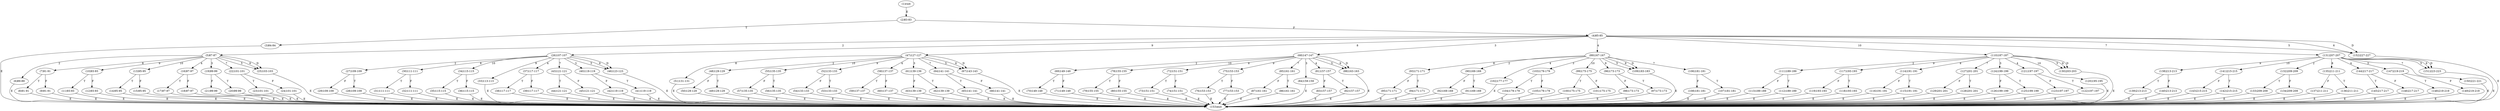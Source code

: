 digraph "" { 
1[ label="(1)root"];
2[ label="(2)83-83"];
3[ label="(3)84-84"];
4[ label="(4)85-85"];
5[ label="(5)87-87"];
6[ label="(6)89-89"];
7[ label="(7)91-91"];
8[ label="(8)91-91"];
9[ label="(9)91-91"];
10[ label="(10)93-93"];
11[ label="(11)93-93"];
12[ label="(12)93-93"];
13[ label="(13)95-95"];
14[ label="(14)95-95"];
15[ label="(15)95-95"];
17[ label="(17)97-97"];
16[ label="(16)97-97"];
19[ label="(19)99-99"];
18[ label="(18)97-97"];
21[ label="(21)99-99"];
20[ label="(20)99-99"];
23[ label="(23)101-101"];
22[ label="(22)101-101"];
25[ label="(25)103-103"];
24[ label="(24)101-101"];
27[ label="(27)109-109"];
26[ label="(26)107-107"];
29[ label="(29)109-109"];
28[ label="(28)109-109"];
31[ label="(31)111-111"];
30[ label="(30)111-111"];
34[ label="(34)115-115"];
35[ label="(35)115-115"];
32[ label="(32)111-111"];
33[ label="(33)113-113"];
38[ label="(38)117-117"];
39[ label="(39)117-117"];
36[ label="(36)115-115"];
37[ label="(37)117-117"];
42[ label="(42)119-119"];
43[ label="(43)121-121"];
40[ label="(40)119-119"];
41[ label="(41)119-119"];
46[ label="(46)123-123"];
47[ label="(47)127-127"];
44[ label="(44)121-121"];
45[ label="(45)121-121"];
51[ label="(51)131-131"];
50[ label="(50)129-129"];
49[ label="(49)129-129"];
48[ label="(48)129-129"];
55[ label="(55)135-135"];
54[ label="(54)133-133"];
53[ label="(53)133-133"];
52[ label="(52)133-133"];
59[ label="(59)137-137"];
58[ label="(58)137-137"];
57[ label="(57)135-135"];
56[ label="(56)135-135"];
63[ label="(63)139-139"];
62[ label="(62)139-139"];
61[ label="(61)139-139"];
60[ label="(60)137-137"];
68[ label="(68)147-147"];
69[ label="(69)149-149"];
70[ label="(70)149-149"];
71[ label="(71)149-149"];
64[ label="(64)141-141"];
65[ label="(65)141-141"];
66[ label="(66)141-141"];
67[ label="(67)143-143"];
76[ label="(76)153-153"];
77[ label="(77)153-153"];
78[ label="(78)155-155"];
79[ label="(79)155-155"];
72[ label="(72)151-151"];
73[ label="(73)151-151"];
74[ label="(74)151-151"];
75[ label="(75)153-153"];
85[ label="(85)161-161"];
84[ label="(84)159-159"];
87[ label="(87)161-161"];
86[ label="(86)161-161"];
81[ label="(81)157-157"];
80[ label="(80)155-155"];
83[ label="(83)157-157"];
82[ label="(82)157-157"];
93[ label="(93)171-171"];
92[ label="(92)169-169"];
95[ label="(95)171-171"];
94[ label="(94)171-171"];
89[ label="(89)167-167"];
88[ label="(88)163-163"];
91[ label="(91)169-169"];
90[ label="(90)169-169"];
102[ label="(102)177-177"];
103[ label="(103)179-179"];
100[ label="(100)175-175"];
101[ label="(101)175-175"];
98[ label="(98)173-173"];
99[ label="(99)175-175"];
96[ label="(96)173-173"];
97[ label="(97)173-173"];
110[ label="(110)187-187"];
111[ label="(111)189-189"];
108[ label="(108)181-181"];
109[ label="(109)183-183"];
106[ label="(106)181-181"];
107[ label="(107)181-181"];
104[ label="(104)179-179"];
105[ label="(105)179-179"];
119[ label="(119)193-193"];
118[ label="(118)193-193"];
117[ label="(117)193-193"];
116[ label="(116)191-191"];
115[ label="(115)191-191"];
114[ label="(114)191-191"];
113[ label="(113)189-189"];
112[ label="(112)189-189"];
127[ label="(127)201-201"];
126[ label="(126)199-199"];
125[ label="(125)199-199"];
124[ label="(124)199-199"];
123[ label="(123)197-197"];
122[ label="(122)197-197"];
121[ label="(121)197-197"];
120[ label="(120)195-195"];
137[ label="(137)211-211"];
136[ label="(136)211-211"];
139[ label="(139)213-213"];
138[ label="(138)213-213"];
141[ label="(141)215-215"];
140[ label="(140)213-213"];
143[ label="(143)215-215"];
142[ label="(142)215-215"];
129[ label="(129)201-201"];
128[ label="(128)201-201"];
131[ label="(131)207-207"];
130[ label="(130)203-203"];
133[ label="(133)209-209"];
132[ label="(132)209-209"];
135[ label="(135)211-211"];
134[ label="(134)209-209"];
152[ label="(152)227-227"];
153[ label="(153)exit"];
144[ label="(144)217-217"];
145[ label="(145)217-217"];
146[ label="(146)217-217"];
147[ label="(147)219-219"];
148[ label="(148)219-219"];
149[ label="(149)219-219"];
150[ label="(150)221-221"];
151[ label="(151)223-223"];
1->2[ label="E"];
2->4[ label="F"];
2->3[ label="T"];
3->153[ label="E"];
4->5[ label="2"];
4->68[ label="3"];
4->89[ label="4"];
4->152[ label="5"];
4->152[ label="6"];
4->131[ label="7"];
4->47[ label="8"];
4->26[ label="9"];
4->110[ label="10"];
4->152[ label="D"];
5->6[ label="2"];
5->19[ label="3"];
5->16[ label="4"];
5->25[ label="5"];
5->25[ label="6"];
5->22[ label="7"];
5->7[ label="8"];
5->10[ label="9"];
5->13[ label="10"];
5->25[ label="D"];
6->153[ label="E"];
7->9[ label="F"];
7->8[ label="T"];
8->153[ label="E"];
9->153[ label="E"];
10->12[ label="F"];
10->11[ label="T"];
11->153[ label="E"];
12->153[ label="E"];
13->15[ label="F"];
13->14[ label="T"];
14->153[ label="E"];
15->153[ label="E"];
16->18[ label="F"];
16->17[ label="T"];
17->153[ label="E"];
18->153[ label="E"];
19->21[ label="F"];
19->20[ label="T"];
20->153[ label="E"];
21->153[ label="E"];
22->24[ label="F"];
22->23[ label="T"];
23->153[ label="E"];
24->153[ label="E"];
25->153[ label="E"];
26->27[ label="2"];
26->40[ label="3"];
26->37[ label="4"];
26->46[ label="5"];
26->46[ label="6"];
26->43[ label="7"];
26->30[ label="8"];
26->33[ label="9"];
26->34[ label="10"];
26->46[ label="D"];
27->29[ label="F"];
27->28[ label="T"];
28->153[ label="E"];
29->153[ label="E"];
30->32[ label="F"];
30->31[ label="T"];
31->153[ label="E"];
32->153[ label="E"];
33->153[ label="E"];
34->36[ label="F"];
34->35[ label="T"];
35->153[ label="E"];
36->153[ label="E"];
37->39[ label="F"];
37->38[ label="T"];
38->153[ label="E"];
39->153[ label="E"];
40->42[ label="F"];
40->41[ label="T"];
41->153[ label="E"];
42->153[ label="E"];
43->45[ label="F"];
43->44[ label="T"];
44->153[ label="E"];
45->153[ label="E"];
46->153[ label="E"];
47->48[ label="2"];
47->61[ label="3"];
47->58[ label="4"];
47->67[ label="5"];
47->67[ label="6"];
47->64[ label="7"];
47->51[ label="8"];
47->52[ label="9"];
47->55[ label="10"];
47->67[ label="D"];
48->50[ label="F"];
48->49[ label="T"];
49->153[ label="E"];
50->153[ label="E"];
51->153[ label="E"];
52->54[ label="F"];
52->53[ label="T"];
53->153[ label="E"];
54->153[ label="E"];
55->57[ label="F"];
55->56[ label="T"];
56->153[ label="E"];
57->153[ label="E"];
58->60[ label="F"];
58->59[ label="T"];
59->153[ label="E"];
60->153[ label="E"];
61->63[ label="F"];
61->62[ label="T"];
62->153[ label="E"];
63->153[ label="E"];
64->66[ label="F"];
64->65[ label="T"];
65->153[ label="E"];
66->153[ label="E"];
67->153[ label="E"];
68->69[ label="2"];
68->84[ label="3"];
68->81[ label="4"];
68->88[ label="5"];
68->88[ label="6"];
68->85[ label="7"];
68->72[ label="8"];
68->75[ label="9"];
68->78[ label="10"];
68->88[ label="D"];
69->71[ label="F"];
69->70[ label="T"];
70->153[ label="E"];
71->153[ label="E"];
72->74[ label="F"];
72->73[ label="T"];
73->153[ label="E"];
74->153[ label="E"];
75->77[ label="F"];
75->76[ label="T"];
76->153[ label="E"];
77->153[ label="E"];
78->80[ label="F"];
78->79[ label="T"];
79->153[ label="E"];
80->153[ label="E"];
81->83[ label="F"];
81->82[ label="T"];
82->153[ label="E"];
83->153[ label="E"];
84->153[ label="E"];
85->87[ label="F"];
85->86[ label="T"];
86->153[ label="E"];
87->153[ label="E"];
88->153[ label="E"];
89->90[ label="2"];
89->103[ label="3"];
89->102[ label="4"];
89->109[ label="5"];
89->109[ label="6"];
89->106[ label="7"];
89->93[ label="8"];
89->96[ label="9"];
89->99[ label="10"];
89->109[ label="D"];
90->92[ label="F"];
90->91[ label="T"];
91->153[ label="E"];
92->153[ label="E"];
93->95[ label="F"];
93->94[ label="T"];
94->153[ label="E"];
95->153[ label="E"];
96->98[ label="F"];
96->97[ label="T"];
97->153[ label="E"];
98->153[ label="E"];
99->101[ label="F"];
99->100[ label="T"];
100->153[ label="E"];
101->153[ label="E"];
102->153[ label="E"];
103->105[ label="F"];
103->104[ label="T"];
104->153[ label="E"];
105->153[ label="E"];
106->108[ label="F"];
106->107[ label="T"];
107->153[ label="E"];
108->153[ label="E"];
109->153[ label="E"];
110->111[ label="2"];
110->124[ label="3"];
110->121[ label="4"];
110->130[ label="5"];
110->130[ label="6"];
110->127[ label="7"];
110->114[ label="8"];
110->117[ label="9"];
110->120[ label="10"];
110->130[ label="D"];
111->113[ label="F"];
111->112[ label="T"];
112->153[ label="E"];
113->153[ label="E"];
114->116[ label="F"];
114->115[ label="T"];
115->153[ label="E"];
116->153[ label="E"];
117->119[ label="F"];
117->118[ label="T"];
118->153[ label="E"];
119->153[ label="E"];
120->153[ label="E"];
121->123[ label="F"];
121->122[ label="T"];
122->153[ label="E"];
123->153[ label="E"];
124->126[ label="F"];
124->125[ label="T"];
125->153[ label="E"];
126->153[ label="E"];
127->129[ label="F"];
127->128[ label="T"];
128->153[ label="E"];
129->153[ label="E"];
130->153[ label="E"];
131->132[ label="2"];
131->147[ label="3"];
131->144[ label="4"];
131->151[ label="5"];
131->151[ label="6"];
131->150[ label="7"];
131->135[ label="8"];
131->138[ label="9"];
131->141[ label="10"];
131->151[ label="D"];
132->134[ label="F"];
132->133[ label="T"];
133->153[ label="E"];
134->153[ label="E"];
135->137[ label="F"];
135->136[ label="T"];
136->153[ label="E"];
137->153[ label="E"];
138->140[ label="F"];
138->139[ label="T"];
139->153[ label="E"];
140->153[ label="E"];
141->143[ label="F"];
141->142[ label="T"];
142->153[ label="E"];
143->153[ label="E"];
144->146[ label="F"];
144->145[ label="T"];
145->153[ label="E"];
146->153[ label="E"];
147->149[ label="F"];
147->148[ label="T"];
148->153[ label="E"];
149->153[ label="E"];
150->153[ label="E"];
151->153[ label="E"];
152->153[ label="E"];
}